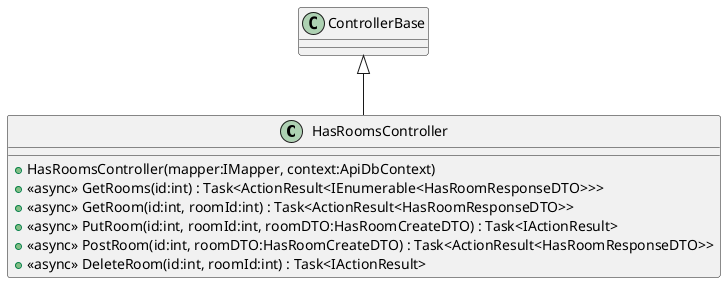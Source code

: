 @startuml
class HasRoomsController {
    + HasRoomsController(mapper:IMapper, context:ApiDbContext)
    + <<async>> GetRooms(id:int) : Task<ActionResult<IEnumerable<HasRoomResponseDTO>>>
    + <<async>> GetRoom(id:int, roomId:int) : Task<ActionResult<HasRoomResponseDTO>>
    + <<async>> PutRoom(id:int, roomId:int, roomDTO:HasRoomCreateDTO) : Task<IActionResult>
    + <<async>> PostRoom(id:int, roomDTO:HasRoomCreateDTO) : Task<ActionResult<HasRoomResponseDTO>>
    + <<async>> DeleteRoom(id:int, roomId:int) : Task<IActionResult>
}
ControllerBase <|-- HasRoomsController
@enduml
